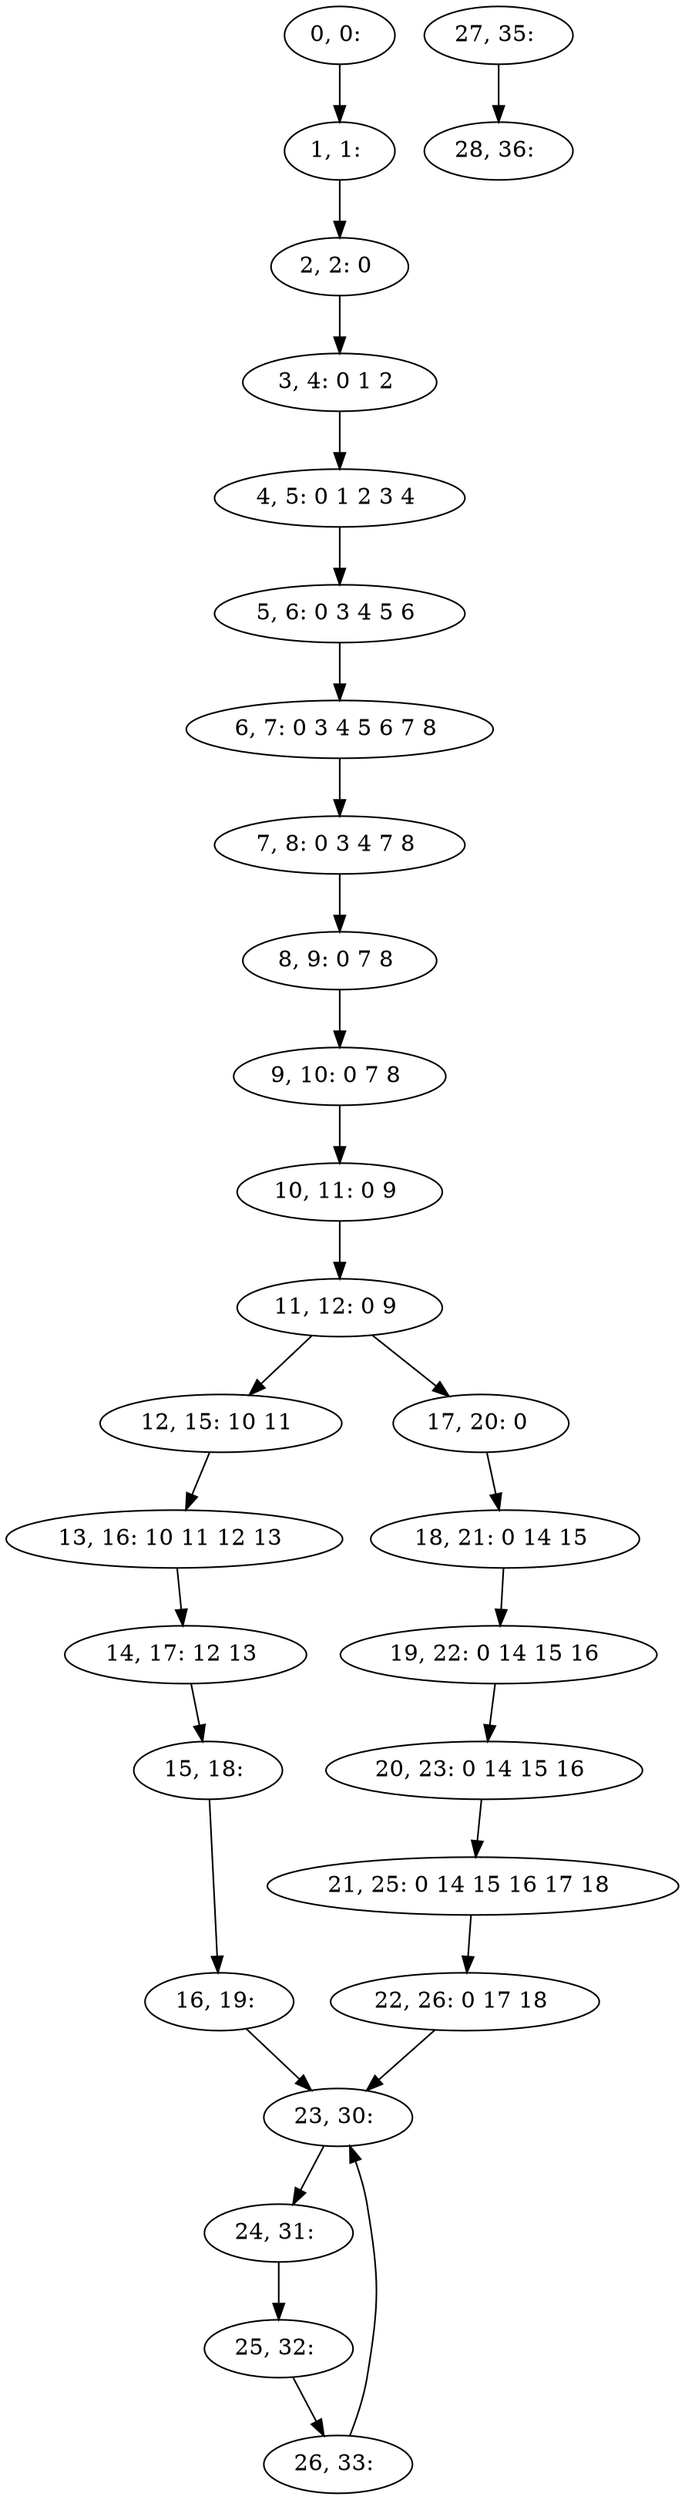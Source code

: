 digraph G {
0[label="0, 0: "];
1[label="1, 1: "];
2[label="2, 2: 0 "];
3[label="3, 4: 0 1 2 "];
4[label="4, 5: 0 1 2 3 4 "];
5[label="5, 6: 0 3 4 5 6 "];
6[label="6, 7: 0 3 4 5 6 7 8 "];
7[label="7, 8: 0 3 4 7 8 "];
8[label="8, 9: 0 7 8 "];
9[label="9, 10: 0 7 8 "];
10[label="10, 11: 0 9 "];
11[label="11, 12: 0 9 "];
12[label="12, 15: 10 11 "];
13[label="13, 16: 10 11 12 13 "];
14[label="14, 17: 12 13 "];
15[label="15, 18: "];
16[label="16, 19: "];
17[label="17, 20: 0 "];
18[label="18, 21: 0 14 15 "];
19[label="19, 22: 0 14 15 16 "];
20[label="20, 23: 0 14 15 16 "];
21[label="21, 25: 0 14 15 16 17 18 "];
22[label="22, 26: 0 17 18 "];
23[label="23, 30: "];
24[label="24, 31: "];
25[label="25, 32: "];
26[label="26, 33: "];
27[label="27, 35: "];
28[label="28, 36: "];
0->1 ;
1->2 ;
2->3 ;
3->4 ;
4->5 ;
5->6 ;
6->7 ;
7->8 ;
8->9 ;
9->10 ;
10->11 ;
11->12 ;
11->17 ;
12->13 ;
13->14 ;
14->15 ;
15->16 ;
16->23 ;
17->18 ;
18->19 ;
19->20 ;
20->21 ;
21->22 ;
22->23 ;
23->24 ;
24->25 ;
25->26 ;
26->23 ;
27->28 ;
}
